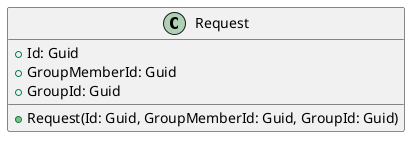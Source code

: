 @startuml Request

class Request {
    + Id: Guid
    + GroupMemberId: Guid
    + GroupId: Guid

    + Request(Id: Guid, GroupMemberId: Guid, GroupId: Guid)
}

@enduml